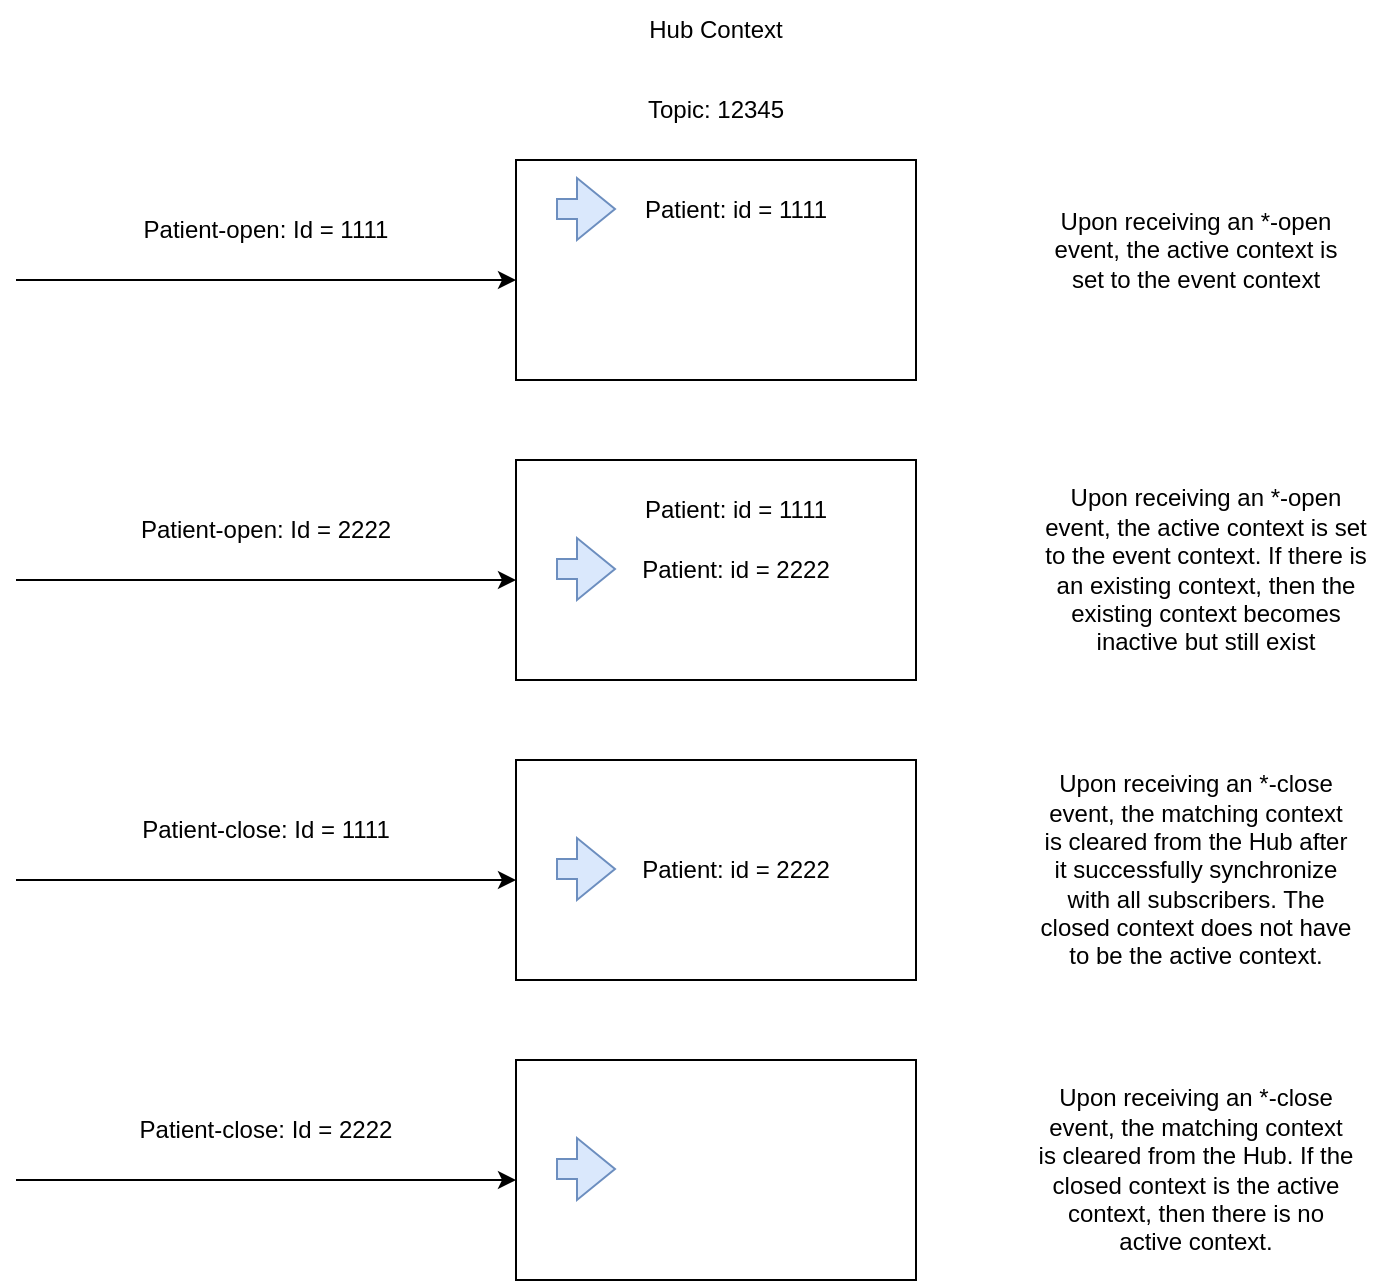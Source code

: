 <mxfile version="20.5.3" type="device"><diagram id="fw-w-0BNBiZD66Ub9ULM" name="Page-1"><mxGraphModel dx="1219" dy="625" grid="1" gridSize="10" guides="1" tooltips="1" connect="1" arrows="1" fold="1" page="1" pageScale="1" pageWidth="850" pageHeight="1100" math="0" shadow="0"><root><mxCell id="0"/><mxCell id="1" parent="0"/><mxCell id="HGGf07Tkz-sSwPW6iSRU-1" value="" style="rounded=0;whiteSpace=wrap;html=1;" vertex="1" parent="1"><mxGeometry x="350" y="110" width="200" height="110" as="geometry"/></mxCell><mxCell id="HGGf07Tkz-sSwPW6iSRU-2" value="Hub Context" style="text;html=1;strokeColor=none;fillColor=none;align=center;verticalAlign=middle;whiteSpace=wrap;rounded=0;" vertex="1" parent="1"><mxGeometry x="400" y="30" width="100" height="30" as="geometry"/></mxCell><mxCell id="HGGf07Tkz-sSwPW6iSRU-3" value="Topic: 12345" style="text;html=1;strokeColor=none;fillColor=none;align=center;verticalAlign=middle;whiteSpace=wrap;rounded=0;" vertex="1" parent="1"><mxGeometry x="400" y="70" width="100" height="30" as="geometry"/></mxCell><mxCell id="HGGf07Tkz-sSwPW6iSRU-4" value="" style="endArrow=classic;html=1;rounded=0;" edge="1" parent="1"><mxGeometry width="50" height="50" relative="1" as="geometry"><mxPoint x="100" y="170" as="sourcePoint"/><mxPoint x="350" y="170" as="targetPoint"/></mxGeometry></mxCell><mxCell id="HGGf07Tkz-sSwPW6iSRU-5" value="Patient-open: Id = 1111" style="text;html=1;strokeColor=none;fillColor=none;align=center;verticalAlign=middle;whiteSpace=wrap;rounded=0;" vertex="1" parent="1"><mxGeometry x="140" y="130" width="170" height="30" as="geometry"/></mxCell><mxCell id="HGGf07Tkz-sSwPW6iSRU-6" value="" style="shape=flexArrow;endArrow=classic;html=1;rounded=0;fillColor=#dae8fc;strokeColor=#6c8ebf;" edge="1" parent="1"><mxGeometry width="50" height="50" relative="1" as="geometry"><mxPoint x="370" y="134.5" as="sourcePoint"/><mxPoint x="400" y="134.5" as="targetPoint"/></mxGeometry></mxCell><mxCell id="HGGf07Tkz-sSwPW6iSRU-7" value="Patient: id = 1111" style="text;html=1;strokeColor=none;fillColor=none;align=center;verticalAlign=middle;whiteSpace=wrap;rounded=0;" vertex="1" parent="1"><mxGeometry x="410" y="120" width="100" height="30" as="geometry"/></mxCell><mxCell id="HGGf07Tkz-sSwPW6iSRU-8" value="" style="rounded=0;whiteSpace=wrap;html=1;" vertex="1" parent="1"><mxGeometry x="350" y="260" width="200" height="110" as="geometry"/></mxCell><mxCell id="HGGf07Tkz-sSwPW6iSRU-10" value="" style="endArrow=classic;html=1;rounded=0;" edge="1" parent="1"><mxGeometry width="50" height="50" relative="1" as="geometry"><mxPoint x="100" y="320" as="sourcePoint"/><mxPoint x="350" y="320" as="targetPoint"/></mxGeometry></mxCell><mxCell id="HGGf07Tkz-sSwPW6iSRU-11" value="Patient-open: Id = 2222" style="text;html=1;strokeColor=none;fillColor=none;align=center;verticalAlign=middle;whiteSpace=wrap;rounded=0;" vertex="1" parent="1"><mxGeometry x="140" y="280" width="170" height="30" as="geometry"/></mxCell><mxCell id="HGGf07Tkz-sSwPW6iSRU-12" value="" style="shape=flexArrow;endArrow=classic;html=1;rounded=0;fillColor=#dae8fc;strokeColor=#6c8ebf;" edge="1" parent="1"><mxGeometry width="50" height="50" relative="1" as="geometry"><mxPoint x="370" y="314.5" as="sourcePoint"/><mxPoint x="400" y="314.5" as="targetPoint"/></mxGeometry></mxCell><mxCell id="HGGf07Tkz-sSwPW6iSRU-13" value="Patient: id = 1111" style="text;html=1;strokeColor=none;fillColor=none;align=center;verticalAlign=middle;whiteSpace=wrap;rounded=0;" vertex="1" parent="1"><mxGeometry x="410" y="270" width="100" height="30" as="geometry"/></mxCell><mxCell id="HGGf07Tkz-sSwPW6iSRU-14" value="Patient: id = 2222" style="text;html=1;strokeColor=none;fillColor=none;align=center;verticalAlign=middle;whiteSpace=wrap;rounded=0;" vertex="1" parent="1"><mxGeometry x="410" y="300" width="100" height="30" as="geometry"/></mxCell><mxCell id="HGGf07Tkz-sSwPW6iSRU-15" value="" style="rounded=0;whiteSpace=wrap;html=1;" vertex="1" parent="1"><mxGeometry x="350" y="410" width="200" height="110" as="geometry"/></mxCell><mxCell id="HGGf07Tkz-sSwPW6iSRU-16" value="" style="endArrow=classic;html=1;rounded=0;" edge="1" parent="1"><mxGeometry width="50" height="50" relative="1" as="geometry"><mxPoint x="100" y="470" as="sourcePoint"/><mxPoint x="350" y="470" as="targetPoint"/></mxGeometry></mxCell><mxCell id="HGGf07Tkz-sSwPW6iSRU-17" value="Patient-close: Id = 1111" style="text;html=1;strokeColor=none;fillColor=none;align=center;verticalAlign=middle;whiteSpace=wrap;rounded=0;" vertex="1" parent="1"><mxGeometry x="140" y="430" width="170" height="30" as="geometry"/></mxCell><mxCell id="HGGf07Tkz-sSwPW6iSRU-18" value="" style="shape=flexArrow;endArrow=classic;html=1;rounded=0;fillColor=#dae8fc;strokeColor=#6c8ebf;" edge="1" parent="1"><mxGeometry width="50" height="50" relative="1" as="geometry"><mxPoint x="370" y="464.5" as="sourcePoint"/><mxPoint x="400" y="464.5" as="targetPoint"/></mxGeometry></mxCell><mxCell id="HGGf07Tkz-sSwPW6iSRU-20" value="Patient: id = 2222" style="text;html=1;strokeColor=none;fillColor=none;align=center;verticalAlign=middle;whiteSpace=wrap;rounded=0;" vertex="1" parent="1"><mxGeometry x="410" y="450" width="100" height="30" as="geometry"/></mxCell><mxCell id="HGGf07Tkz-sSwPW6iSRU-21" value="" style="rounded=0;whiteSpace=wrap;html=1;" vertex="1" parent="1"><mxGeometry x="350" y="560" width="200" height="110" as="geometry"/></mxCell><mxCell id="HGGf07Tkz-sSwPW6iSRU-22" value="" style="endArrow=classic;html=1;rounded=0;" edge="1" parent="1"><mxGeometry width="50" height="50" relative="1" as="geometry"><mxPoint x="100" y="620" as="sourcePoint"/><mxPoint x="350" y="620" as="targetPoint"/></mxGeometry></mxCell><mxCell id="HGGf07Tkz-sSwPW6iSRU-23" value="Patient-close: Id = 2222" style="text;html=1;strokeColor=none;fillColor=none;align=center;verticalAlign=middle;whiteSpace=wrap;rounded=0;" vertex="1" parent="1"><mxGeometry x="140" y="580" width="170" height="30" as="geometry"/></mxCell><mxCell id="HGGf07Tkz-sSwPW6iSRU-24" value="" style="shape=flexArrow;endArrow=classic;html=1;rounded=0;fillColor=#dae8fc;strokeColor=#6c8ebf;" edge="1" parent="1"><mxGeometry width="50" height="50" relative="1" as="geometry"><mxPoint x="370" y="614.5" as="sourcePoint"/><mxPoint x="400" y="614.5" as="targetPoint"/></mxGeometry></mxCell><mxCell id="HGGf07Tkz-sSwPW6iSRU-26" value="Upon receiving an *-open event, the active context is set to the event context" style="text;html=1;strokeColor=none;fillColor=none;align=center;verticalAlign=middle;whiteSpace=wrap;rounded=0;" vertex="1" parent="1"><mxGeometry x="610" y="140" width="160" height="30" as="geometry"/></mxCell><mxCell id="HGGf07Tkz-sSwPW6iSRU-27" value="Upon receiving an *-open event, the active context is set to the event context. If there is an existing context, then the existing context becomes inactive but still exist" style="text;html=1;strokeColor=none;fillColor=none;align=center;verticalAlign=middle;whiteSpace=wrap;rounded=0;" vertex="1" parent="1"><mxGeometry x="610" y="300" width="170" height="30" as="geometry"/></mxCell><mxCell id="HGGf07Tkz-sSwPW6iSRU-28" value="Upon receiving an *-close event, the matching context is cleared from the Hub after it successfully synchronize with all subscribers. The closed context does not have to be the active context.&lt;span style=&quot;color: rgba(0, 0, 0, 0); font-family: monospace; font-size: 0px; text-align: start;&quot;&gt;%3CmxGraphModel%3E%3Croot%3E%3CmxCell%20id%3D%220%22%2F%3E%3CmxCell%20id%3D%221%22%20parent%3D%220%22%2F%3E%3CmxCell%20id%3D%222%22%20value%3D%22Upon%20receiving%20an%20*-open%20event%2C%20the%20current%20context%20is%20set%20to%20the%20event%20context%22%20style%3D%22text%3Bhtml%3D1%3BstrokeColor%3Dnone%3BfillColor%3Dnone%3Balign%3Dcenter%3BverticalAlign%3Dmiddle%3BwhiteSpace%3Dwrap%3Brounded%3D0%3B%22%20vertex%3D%221%22%20parent%3D%221%22%3E%3CmxGeometry%20x%3D%22610%22%20y%3D%22140%22%20width%3D%22160%22%20height%3D%2230%22%20as%3D%22geometry%22%2F%3E%3C%2FmxCell%3E%3C%2Froot%3E%3C%2FmxGraphModel%3E&lt;/span&gt;" style="text;html=1;strokeColor=none;fillColor=none;align=center;verticalAlign=middle;whiteSpace=wrap;rounded=0;" vertex="1" parent="1"><mxGeometry x="610" y="450" width="160" height="30" as="geometry"/></mxCell><mxCell id="HGGf07Tkz-sSwPW6iSRU-29" value="Upon receiving an *-close event, the matching context is cleared from the Hub. If the closed context is the active context, then there is no active context." style="text;html=1;strokeColor=none;fillColor=none;align=center;verticalAlign=middle;whiteSpace=wrap;rounded=0;" vertex="1" parent="1"><mxGeometry x="610" y="600" width="160" height="30" as="geometry"/></mxCell></root></mxGraphModel></diagram></mxfile>